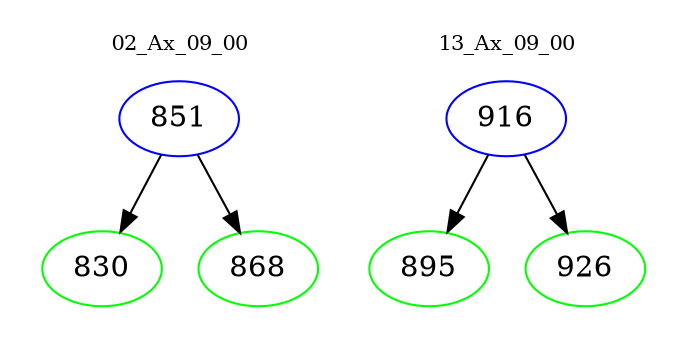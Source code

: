 digraph{
subgraph cluster_0 {
color = white
label = "02_Ax_09_00";
fontsize=10;
T0_851 [label="851", color="blue"]
T0_851 -> T0_830 [color="black"]
T0_830 [label="830", color="green"]
T0_851 -> T0_868 [color="black"]
T0_868 [label="868", color="green"]
}
subgraph cluster_1 {
color = white
label = "13_Ax_09_00";
fontsize=10;
T1_916 [label="916", color="blue"]
T1_916 -> T1_895 [color="black"]
T1_895 [label="895", color="green"]
T1_916 -> T1_926 [color="black"]
T1_926 [label="926", color="green"]
}
}
